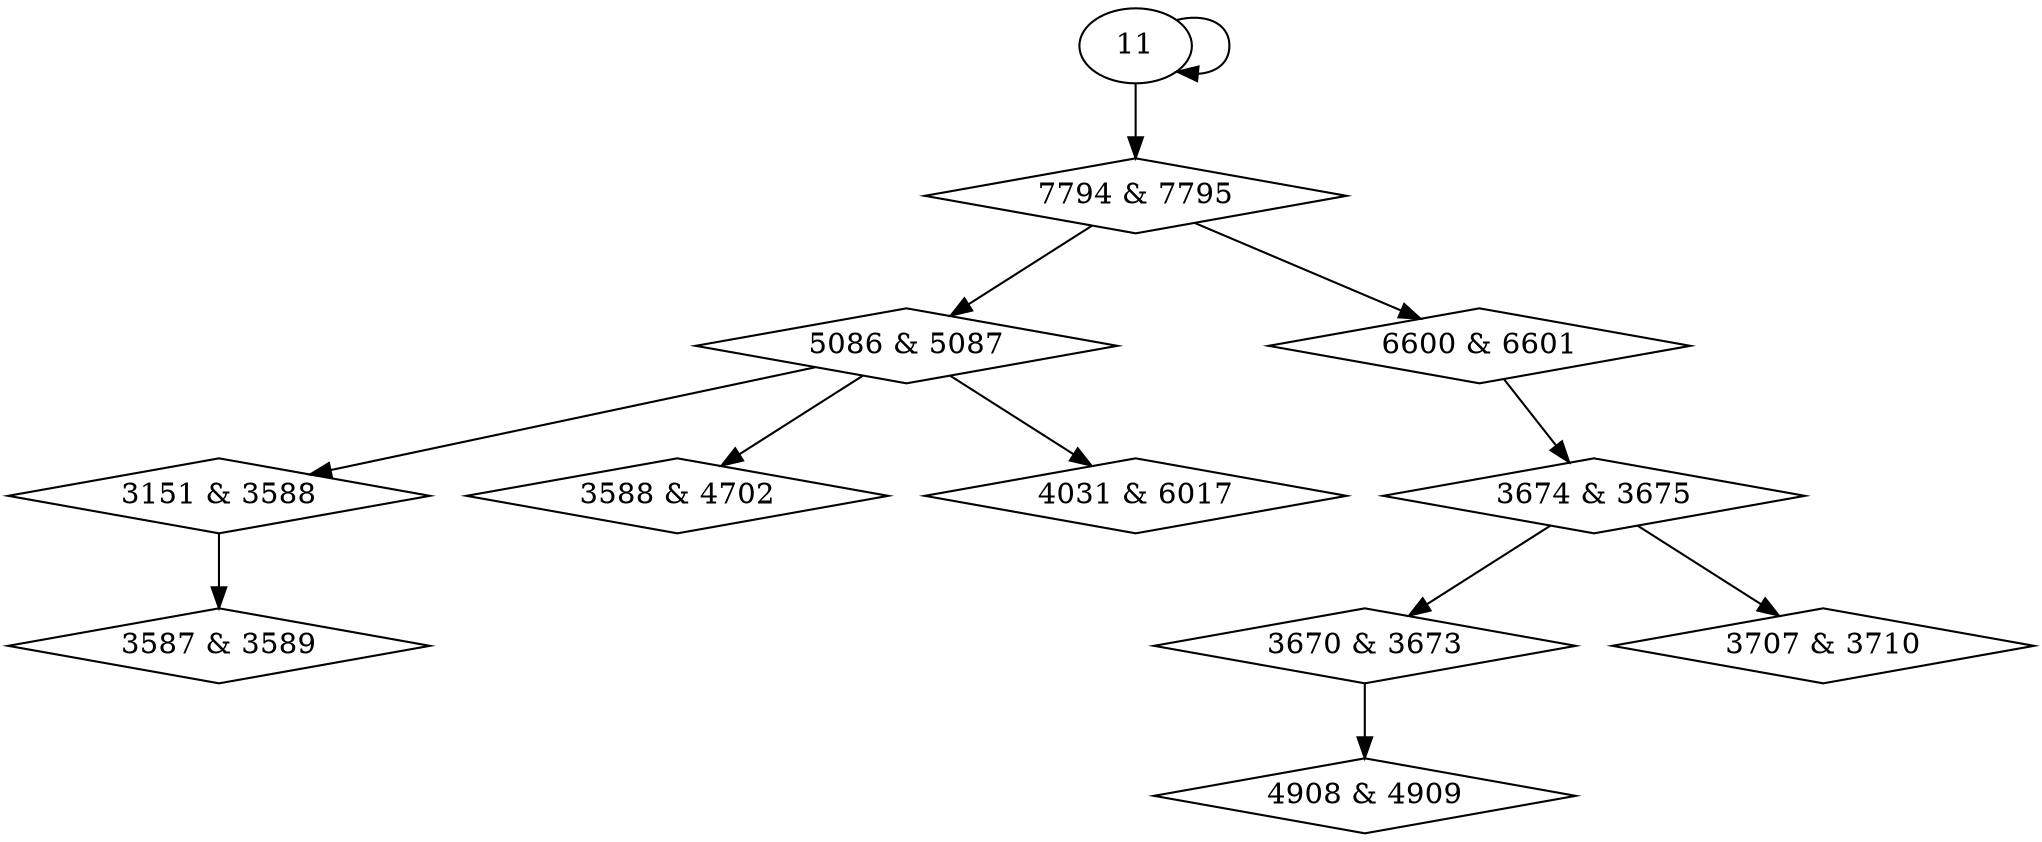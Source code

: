 digraph {
0 [label = "3151 & 3588", shape = diamond];
1 [label = "3588 & 4702", shape = diamond];
2 [label = "3587 & 3589", shape = diamond];
3 [label = "3670 & 3673", shape = diamond];
4 [label = "3674 & 3675", shape = diamond];
5 [label = "3707 & 3710", shape = diamond];
6 [label = "4031 & 6017", shape = diamond];
7 [label = "4908 & 4909", shape = diamond];
8 [label = "5086 & 5087", shape = diamond];
9 [label = "6600 & 6601", shape = diamond];
10 [label = "7794 & 7795", shape = diamond];
8 -> 0;
8 -> 1;
0 -> 2;
4 -> 3;
9 -> 4;
4 -> 5;
8 -> 6;
3 -> 7;
10 -> 8;
10 -> 9;
11 -> 10;
11 -> 11;
}
